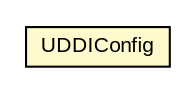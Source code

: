 #!/usr/local/bin/dot
#
# Class diagram 
# Generated by UMLGraph version R5_6-24-gf6e263 (http://www.umlgraph.org/)
#

digraph G {
	edge [fontname="arial",fontsize=10,labelfontname="arial",labelfontsize=10];
	node [fontname="arial",fontsize=10,shape=plaintext];
	nodesep=0.25;
	ranksep=0.5;
	// org.miloss.fgsms.presentation.UDDIConfig
	c1171783 [label=<<table title="org.miloss.fgsms.presentation.UDDIConfig" border="0" cellborder="1" cellspacing="0" cellpadding="2" port="p" bgcolor="lemonChiffon" href="./UDDIConfig.html">
		<tr><td><table border="0" cellspacing="0" cellpadding="1">
<tr><td align="center" balign="center"> UDDIConfig </td></tr>
		</table></td></tr>
		</table>>, URL="./UDDIConfig.html", fontname="arial", fontcolor="black", fontsize=10.0];
}

